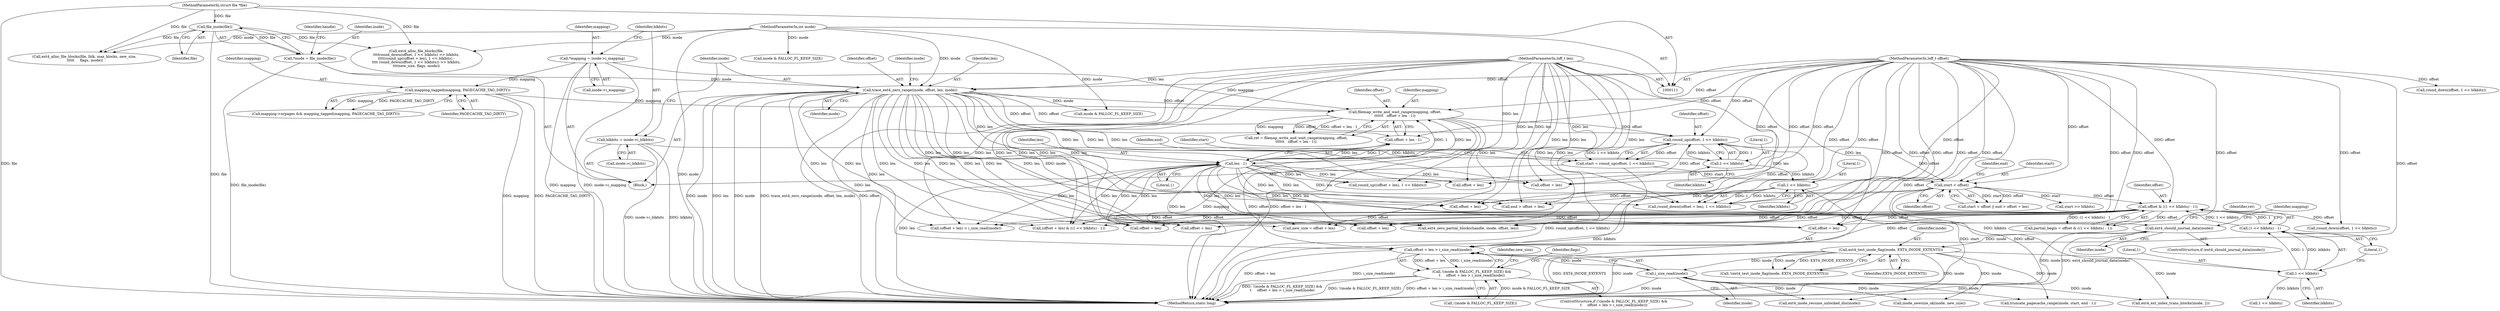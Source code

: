 digraph "0_linux_ea3d7209ca01da209cda6f0dea8be9cc4b7a933b_1@API" {
"1000297" [label="(Call,offset + len > i_size_read(inode))"];
"1000113" [label="(MethodParameterIn,loff_t offset)"];
"1000236" [label="(Call,offset & ((1 << blkbits) - 1))"];
"1000223" [label="(Call,start < offset)"];
"1000205" [label="(Call,start = round_up(offset, 1 << blkbits))"];
"1000207" [label="(Call,round_up(offset, 1 << blkbits))"];
"1000193" [label="(Call,filemap_write_and_wait_range(mapping, offset,\n\t\t\t\t\t\t   offset + len - 1))"];
"1000187" [label="(Call,mapping_tagged(mapping, PAGECACHE_TAG_DIRTY))"];
"1000143" [label="(Call,*mapping = inode->i_mapping)"];
"1000154" [label="(Call,trace_ext4_zero_range(inode, offset, len, mode))"];
"1000118" [label="(Call,*inode = file_inode(file))"];
"1000120" [label="(Call,file_inode(file))"];
"1000112" [label="(MethodParameterIn,struct file *file)"];
"1000114" [label="(MethodParameterIn,loff_t len)"];
"1000115" [label="(MethodParameterIn,int mode)"];
"1000198" [label="(Call,len - 1)"];
"1000209" [label="(Call,1 << blkbits)"];
"1000149" [label="(Call,blkbits = inode->i_blkbits)"];
"1000238" [label="(Call,(1 << blkbits) - 1)"];
"1000239" [label="(Call,1 << blkbits)"];
"1000218" [label="(Call,1 << blkbits)"];
"1000301" [label="(Call,i_size_read(inode))"];
"1000282" [label="(Call,ext4_test_inode_flag(inode, EXT4_INODE_EXTENTS))"];
"1000169" [label="(Call,ext4_should_journal_data(inode))"];
"1000292" [label="(Call,!(mode & FALLOC_FL_KEEP_SIZE) &&\n\t     offset + len > i_size_read(inode))"];
"1000396" [label="(Call,ext4_alloc_file_blocks(file, lblk, max_blocks, new_size,\n \t\t\t\t\t     flags, mode))"];
"1000246" [label="(Call,offset + len)"];
"1000334" [label="(Call,ext4_alloc_file_blocks(file,\n\t\t\t\tround_down(offset, 1 << blkbits) >> blkbits,\n\t\t\t\t(round_up((offset + len), 1 << blkbits) -\n\t\t\t\t round_down(offset, 1 << blkbits)) >> blkbits,\n\t\t\t\tnew_size, flags, mode))"];
"1000281" [label="(Call,!(ext4_test_inode_flag(inode, EXT4_INODE_EXTENTS)))"];
"1000195" [label="(Identifier,offset)"];
"1000228" [label="(Call,offset + len)"];
"1000481" [label="(Call,ext4_zero_partial_blocks(handle, inode, offset, len))"];
"1000282" [label="(Call,ext4_test_inode_flag(inode, EXT4_INODE_EXTENTS))"];
"1000468" [label="(Call,offset + len)"];
"1000155" [label="(Identifier,inode)"];
"1000497" [label="(Call,ext4_inode_resume_unlocked_dio(inode))"];
"1000150" [label="(Identifier,blkbits)"];
"1000239" [label="(Call,1 << blkbits)"];
"1000169" [label="(Call,ext4_should_journal_data(inode))"];
"1000112" [label="(MethodParameterIn,struct file *file)"];
"1000198" [label="(Call,len - 1)"];
"1000297" [label="(Call,offset + len > i_size_read(inode))"];
"1000145" [label="(Call,inode->i_mapping)"];
"1000193" [label="(Call,filemap_write_and_wait_range(mapping, offset,\n\t\t\t\t\t\t   offset + len - 1))"];
"1000189" [label="(Identifier,PAGECACHE_TAG_DIRTY)"];
"1000345" [label="(Call,round_up((offset + len), 1 << blkbits))"];
"1000241" [label="(Identifier,blkbits)"];
"1000318" [label="(Identifier,flags)"];
"1000236" [label="(Call,offset & ((1 << blkbits) - 1))"];
"1000114" [label="(MethodParameterIn,loff_t len)"];
"1000121" [label="(Identifier,file)"];
"1000302" [label="(Identifier,inode)"];
"1000213" [label="(Identifier,end)"];
"1000194" [label="(Identifier,mapping)"];
"1000210" [label="(Literal,1)"];
"1000226" [label="(Call,end > offset + len)"];
"1000183" [label="(Call,mapping->nrpages && mapping_tagged(mapping, PAGECACHE_TAG_DIRTY))"];
"1000156" [label="(Identifier,offset)"];
"1000242" [label="(Literal,1)"];
"1000163" [label="(Identifier,inode)"];
"1000118" [label="(Call,*inode = file_inode(file))"];
"1000346" [label="(Call,offset + len)"];
"1000284" [label="(Identifier,EXT4_INODE_EXTENTS)"];
"1000219" [label="(Literal,1)"];
"1000209" [label="(Call,1 << blkbits)"];
"1000240" [label="(Literal,1)"];
"1000185" [label="(Identifier,mapping)"];
"1000222" [label="(Call,start < offset || end > offset + len)"];
"1000298" [label="(Call,offset + len)"];
"1000220" [label="(Identifier,blkbits)"];
"1000305" [label="(Identifier,new_size)"];
"1000207" [label="(Call,round_up(offset, 1 << blkbits))"];
"1000238" [label="(Call,(1 << blkbits) - 1)"];
"1000199" [label="(Identifier,len)"];
"1000158" [label="(Identifier,mode)"];
"1000116" [label="(Block,)"];
"1000214" [label="(Call,round_down((offset + len), 1 << blkbits))"];
"1000234" [label="(Call,partial_begin = offset & ((1 << blkbits) - 1))"];
"1000191" [label="(Call,ret = filemap_write_and_wait_range(mapping, offset,\n\t\t\t\t\t\t   offset + len - 1))"];
"1000256" [label="(Call,start >> blkbits)"];
"1000352" [label="(Call,round_down(offset, 1 << blkbits))"];
"1000188" [label="(Identifier,mapping)"];
"1000507" [label="(MethodReturn,static long)"];
"1000143" [label="(Call,*mapping = inode->i_mapping)"];
"1000250" [label="(Call,1 << blkbits)"];
"1000337" [label="(Call,round_down(offset, 1 << blkbits))"];
"1000154" [label="(Call,trace_ext4_zero_range(inode, offset, len, mode))"];
"1000119" [label="(Identifier,inode)"];
"1000237" [label="(Identifier,offset)"];
"1000283" [label="(Identifier,inode)"];
"1000173" [label="(Identifier,ret)"];
"1000170" [label="(Identifier,inode)"];
"1000374" [label="(Call,truncate_pagecache_range(inode, start, end - 1))"];
"1000223" [label="(Call,start < offset)"];
"1000113" [label="(MethodParameterIn,loff_t offset)"];
"1000151" [label="(Call,inode->i_blkbits)"];
"1000206" [label="(Identifier,start)"];
"1000311" [label="(Call,inode_newsize_ok(inode, new_size))"];
"1000211" [label="(Identifier,blkbits)"];
"1000149" [label="(Call,blkbits = inode->i_blkbits)"];
"1000187" [label="(Call,mapping_tagged(mapping, PAGECACHE_TAG_DIRTY))"];
"1000196" [label="(Call,offset + len - 1)"];
"1000225" [label="(Identifier,offset)"];
"1000304" [label="(Call,new_size = offset + len)"];
"1000291" [label="(ControlStructure,if (!(mode & FALLOC_FL_KEEP_SIZE) &&\n\t     offset + len > i_size_read(inode)))"];
"1000124" [label="(Identifier,handle)"];
"1000144" [label="(Identifier,mapping)"];
"1000157" [label="(Identifier,len)"];
"1000321" [label="(Call,mode & FALLOC_FL_KEEP_SIZE)"];
"1000294" [label="(Call,mode & FALLOC_FL_KEEP_SIZE)"];
"1000200" [label="(Literal,1)"];
"1000168" [label="(ControlStructure,if (ext4_should_journal_data(inode)))"];
"1000115" [label="(MethodParameterIn,int mode)"];
"1000227" [label="(Identifier,end)"];
"1000301" [label="(Call,i_size_read(inode))"];
"1000467" [label="(Call,(offset + len) > i_size_read(inode))"];
"1000292" [label="(Call,!(mode & FALLOC_FL_KEEP_SIZE) &&\n\t     offset + len > i_size_read(inode))"];
"1000306" [label="(Call,offset + len)"];
"1000120" [label="(Call,file_inode(file))"];
"1000224" [label="(Identifier,start)"];
"1000245" [label="(Call,(offset + len) & ((1 << blkbits) - 1))"];
"1000208" [label="(Identifier,offset)"];
"1000218" [label="(Call,1 << blkbits)"];
"1000205" [label="(Call,start = round_up(offset, 1 << blkbits))"];
"1000418" [label="(Call,ext4_ext_index_trans_blocks(inode, 2))"];
"1000293" [label="(Call,!(mode & FALLOC_FL_KEEP_SIZE))"];
"1000215" [label="(Call,offset + len)"];
"1000297" -> "1000292"  [label="AST: "];
"1000297" -> "1000301"  [label="CFG: "];
"1000298" -> "1000297"  [label="AST: "];
"1000301" -> "1000297"  [label="AST: "];
"1000292" -> "1000297"  [label="CFG: "];
"1000297" -> "1000507"  [label="DDG: offset + len"];
"1000297" -> "1000507"  [label="DDG: i_size_read(inode)"];
"1000297" -> "1000292"  [label="DDG: offset + len"];
"1000297" -> "1000292"  [label="DDG: i_size_read(inode)"];
"1000113" -> "1000297"  [label="DDG: offset"];
"1000236" -> "1000297"  [label="DDG: offset"];
"1000114" -> "1000297"  [label="DDG: len"];
"1000154" -> "1000297"  [label="DDG: len"];
"1000198" -> "1000297"  [label="DDG: len"];
"1000301" -> "1000297"  [label="DDG: inode"];
"1000113" -> "1000111"  [label="AST: "];
"1000113" -> "1000507"  [label="DDG: offset"];
"1000113" -> "1000154"  [label="DDG: offset"];
"1000113" -> "1000193"  [label="DDG: offset"];
"1000113" -> "1000196"  [label="DDG: offset"];
"1000113" -> "1000207"  [label="DDG: offset"];
"1000113" -> "1000214"  [label="DDG: offset"];
"1000113" -> "1000215"  [label="DDG: offset"];
"1000113" -> "1000223"  [label="DDG: offset"];
"1000113" -> "1000226"  [label="DDG: offset"];
"1000113" -> "1000228"  [label="DDG: offset"];
"1000113" -> "1000236"  [label="DDG: offset"];
"1000113" -> "1000245"  [label="DDG: offset"];
"1000113" -> "1000246"  [label="DDG: offset"];
"1000113" -> "1000298"  [label="DDG: offset"];
"1000113" -> "1000304"  [label="DDG: offset"];
"1000113" -> "1000306"  [label="DDG: offset"];
"1000113" -> "1000337"  [label="DDG: offset"];
"1000113" -> "1000345"  [label="DDG: offset"];
"1000113" -> "1000346"  [label="DDG: offset"];
"1000113" -> "1000352"  [label="DDG: offset"];
"1000113" -> "1000467"  [label="DDG: offset"];
"1000113" -> "1000468"  [label="DDG: offset"];
"1000113" -> "1000481"  [label="DDG: offset"];
"1000236" -> "1000234"  [label="AST: "];
"1000236" -> "1000238"  [label="CFG: "];
"1000237" -> "1000236"  [label="AST: "];
"1000238" -> "1000236"  [label="AST: "];
"1000234" -> "1000236"  [label="CFG: "];
"1000236" -> "1000234"  [label="DDG: offset"];
"1000236" -> "1000234"  [label="DDG: (1 << blkbits) - 1"];
"1000223" -> "1000236"  [label="DDG: offset"];
"1000238" -> "1000236"  [label="DDG: 1 << blkbits"];
"1000238" -> "1000236"  [label="DDG: 1"];
"1000236" -> "1000245"  [label="DDG: offset"];
"1000236" -> "1000246"  [label="DDG: offset"];
"1000236" -> "1000298"  [label="DDG: offset"];
"1000236" -> "1000304"  [label="DDG: offset"];
"1000236" -> "1000306"  [label="DDG: offset"];
"1000236" -> "1000337"  [label="DDG: offset"];
"1000236" -> "1000467"  [label="DDG: offset"];
"1000236" -> "1000468"  [label="DDG: offset"];
"1000236" -> "1000481"  [label="DDG: offset"];
"1000223" -> "1000222"  [label="AST: "];
"1000223" -> "1000225"  [label="CFG: "];
"1000224" -> "1000223"  [label="AST: "];
"1000225" -> "1000223"  [label="AST: "];
"1000227" -> "1000223"  [label="CFG: "];
"1000222" -> "1000223"  [label="CFG: "];
"1000223" -> "1000507"  [label="DDG: offset"];
"1000223" -> "1000507"  [label="DDG: start"];
"1000223" -> "1000222"  [label="DDG: start"];
"1000223" -> "1000222"  [label="DDG: offset"];
"1000205" -> "1000223"  [label="DDG: start"];
"1000207" -> "1000223"  [label="DDG: offset"];
"1000223" -> "1000226"  [label="DDG: offset"];
"1000223" -> "1000228"  [label="DDG: offset"];
"1000223" -> "1000256"  [label="DDG: start"];
"1000205" -> "1000116"  [label="AST: "];
"1000205" -> "1000207"  [label="CFG: "];
"1000206" -> "1000205"  [label="AST: "];
"1000207" -> "1000205"  [label="AST: "];
"1000213" -> "1000205"  [label="CFG: "];
"1000205" -> "1000507"  [label="DDG: round_up(offset, 1 << blkbits)"];
"1000207" -> "1000205"  [label="DDG: offset"];
"1000207" -> "1000205"  [label="DDG: 1 << blkbits"];
"1000207" -> "1000209"  [label="CFG: "];
"1000208" -> "1000207"  [label="AST: "];
"1000209" -> "1000207"  [label="AST: "];
"1000193" -> "1000207"  [label="DDG: offset"];
"1000154" -> "1000207"  [label="DDG: offset"];
"1000209" -> "1000207"  [label="DDG: 1"];
"1000209" -> "1000207"  [label="DDG: blkbits"];
"1000207" -> "1000214"  [label="DDG: offset"];
"1000207" -> "1000215"  [label="DDG: offset"];
"1000193" -> "1000191"  [label="AST: "];
"1000193" -> "1000196"  [label="CFG: "];
"1000194" -> "1000193"  [label="AST: "];
"1000195" -> "1000193"  [label="AST: "];
"1000196" -> "1000193"  [label="AST: "];
"1000191" -> "1000193"  [label="CFG: "];
"1000193" -> "1000507"  [label="DDG: mapping"];
"1000193" -> "1000507"  [label="DDG: offset"];
"1000193" -> "1000507"  [label="DDG: offset + len - 1"];
"1000193" -> "1000191"  [label="DDG: mapping"];
"1000193" -> "1000191"  [label="DDG: offset"];
"1000193" -> "1000191"  [label="DDG: offset + len - 1"];
"1000187" -> "1000193"  [label="DDG: mapping"];
"1000143" -> "1000193"  [label="DDG: mapping"];
"1000154" -> "1000193"  [label="DDG: offset"];
"1000198" -> "1000193"  [label="DDG: len"];
"1000198" -> "1000193"  [label="DDG: 1"];
"1000187" -> "1000183"  [label="AST: "];
"1000187" -> "1000189"  [label="CFG: "];
"1000188" -> "1000187"  [label="AST: "];
"1000189" -> "1000187"  [label="AST: "];
"1000183" -> "1000187"  [label="CFG: "];
"1000187" -> "1000507"  [label="DDG: mapping"];
"1000187" -> "1000507"  [label="DDG: PAGECACHE_TAG_DIRTY"];
"1000187" -> "1000183"  [label="DDG: mapping"];
"1000187" -> "1000183"  [label="DDG: PAGECACHE_TAG_DIRTY"];
"1000143" -> "1000187"  [label="DDG: mapping"];
"1000143" -> "1000116"  [label="AST: "];
"1000143" -> "1000145"  [label="CFG: "];
"1000144" -> "1000143"  [label="AST: "];
"1000145" -> "1000143"  [label="AST: "];
"1000150" -> "1000143"  [label="CFG: "];
"1000143" -> "1000507"  [label="DDG: mapping"];
"1000143" -> "1000507"  [label="DDG: inode->i_mapping"];
"1000154" -> "1000116"  [label="AST: "];
"1000154" -> "1000158"  [label="CFG: "];
"1000155" -> "1000154"  [label="AST: "];
"1000156" -> "1000154"  [label="AST: "];
"1000157" -> "1000154"  [label="AST: "];
"1000158" -> "1000154"  [label="AST: "];
"1000163" -> "1000154"  [label="CFG: "];
"1000154" -> "1000507"  [label="DDG: len"];
"1000154" -> "1000507"  [label="DDG: inode"];
"1000154" -> "1000507"  [label="DDG: mode"];
"1000154" -> "1000507"  [label="DDG: trace_ext4_zero_range(inode, offset, len, mode)"];
"1000154" -> "1000507"  [label="DDG: offset"];
"1000118" -> "1000154"  [label="DDG: inode"];
"1000114" -> "1000154"  [label="DDG: len"];
"1000115" -> "1000154"  [label="DDG: mode"];
"1000154" -> "1000169"  [label="DDG: inode"];
"1000154" -> "1000196"  [label="DDG: offset"];
"1000154" -> "1000198"  [label="DDG: len"];
"1000154" -> "1000214"  [label="DDG: len"];
"1000154" -> "1000215"  [label="DDG: len"];
"1000154" -> "1000226"  [label="DDG: len"];
"1000154" -> "1000228"  [label="DDG: len"];
"1000154" -> "1000245"  [label="DDG: len"];
"1000154" -> "1000246"  [label="DDG: len"];
"1000154" -> "1000294"  [label="DDG: mode"];
"1000154" -> "1000298"  [label="DDG: len"];
"1000154" -> "1000304"  [label="DDG: len"];
"1000154" -> "1000306"  [label="DDG: len"];
"1000154" -> "1000345"  [label="DDG: len"];
"1000154" -> "1000346"  [label="DDG: len"];
"1000154" -> "1000467"  [label="DDG: len"];
"1000154" -> "1000468"  [label="DDG: len"];
"1000154" -> "1000481"  [label="DDG: len"];
"1000118" -> "1000116"  [label="AST: "];
"1000118" -> "1000120"  [label="CFG: "];
"1000119" -> "1000118"  [label="AST: "];
"1000120" -> "1000118"  [label="AST: "];
"1000124" -> "1000118"  [label="CFG: "];
"1000118" -> "1000507"  [label="DDG: file_inode(file)"];
"1000120" -> "1000118"  [label="DDG: file"];
"1000120" -> "1000121"  [label="CFG: "];
"1000121" -> "1000120"  [label="AST: "];
"1000120" -> "1000507"  [label="DDG: file"];
"1000112" -> "1000120"  [label="DDG: file"];
"1000120" -> "1000334"  [label="DDG: file"];
"1000120" -> "1000396"  [label="DDG: file"];
"1000112" -> "1000111"  [label="AST: "];
"1000112" -> "1000507"  [label="DDG: file"];
"1000112" -> "1000334"  [label="DDG: file"];
"1000112" -> "1000396"  [label="DDG: file"];
"1000114" -> "1000111"  [label="AST: "];
"1000114" -> "1000507"  [label="DDG: len"];
"1000114" -> "1000198"  [label="DDG: len"];
"1000114" -> "1000214"  [label="DDG: len"];
"1000114" -> "1000215"  [label="DDG: len"];
"1000114" -> "1000226"  [label="DDG: len"];
"1000114" -> "1000228"  [label="DDG: len"];
"1000114" -> "1000245"  [label="DDG: len"];
"1000114" -> "1000246"  [label="DDG: len"];
"1000114" -> "1000298"  [label="DDG: len"];
"1000114" -> "1000304"  [label="DDG: len"];
"1000114" -> "1000306"  [label="DDG: len"];
"1000114" -> "1000345"  [label="DDG: len"];
"1000114" -> "1000346"  [label="DDG: len"];
"1000114" -> "1000467"  [label="DDG: len"];
"1000114" -> "1000468"  [label="DDG: len"];
"1000114" -> "1000481"  [label="DDG: len"];
"1000115" -> "1000111"  [label="AST: "];
"1000115" -> "1000507"  [label="DDG: mode"];
"1000115" -> "1000294"  [label="DDG: mode"];
"1000115" -> "1000321"  [label="DDG: mode"];
"1000115" -> "1000334"  [label="DDG: mode"];
"1000115" -> "1000396"  [label="DDG: mode"];
"1000198" -> "1000196"  [label="AST: "];
"1000198" -> "1000200"  [label="CFG: "];
"1000199" -> "1000198"  [label="AST: "];
"1000200" -> "1000198"  [label="AST: "];
"1000196" -> "1000198"  [label="CFG: "];
"1000198" -> "1000507"  [label="DDG: len"];
"1000198" -> "1000196"  [label="DDG: len"];
"1000198" -> "1000196"  [label="DDG: 1"];
"1000198" -> "1000214"  [label="DDG: len"];
"1000198" -> "1000215"  [label="DDG: len"];
"1000198" -> "1000226"  [label="DDG: len"];
"1000198" -> "1000228"  [label="DDG: len"];
"1000198" -> "1000245"  [label="DDG: len"];
"1000198" -> "1000246"  [label="DDG: len"];
"1000198" -> "1000298"  [label="DDG: len"];
"1000198" -> "1000304"  [label="DDG: len"];
"1000198" -> "1000306"  [label="DDG: len"];
"1000198" -> "1000345"  [label="DDG: len"];
"1000198" -> "1000346"  [label="DDG: len"];
"1000198" -> "1000467"  [label="DDG: len"];
"1000198" -> "1000468"  [label="DDG: len"];
"1000198" -> "1000481"  [label="DDG: len"];
"1000209" -> "1000211"  [label="CFG: "];
"1000210" -> "1000209"  [label="AST: "];
"1000211" -> "1000209"  [label="AST: "];
"1000149" -> "1000209"  [label="DDG: blkbits"];
"1000209" -> "1000218"  [label="DDG: blkbits"];
"1000149" -> "1000116"  [label="AST: "];
"1000149" -> "1000151"  [label="CFG: "];
"1000150" -> "1000149"  [label="AST: "];
"1000151" -> "1000149"  [label="AST: "];
"1000155" -> "1000149"  [label="CFG: "];
"1000149" -> "1000507"  [label="DDG: inode->i_blkbits"];
"1000149" -> "1000507"  [label="DDG: blkbits"];
"1000238" -> "1000242"  [label="CFG: "];
"1000239" -> "1000238"  [label="AST: "];
"1000242" -> "1000238"  [label="AST: "];
"1000239" -> "1000238"  [label="DDG: 1"];
"1000239" -> "1000238"  [label="DDG: blkbits"];
"1000239" -> "1000241"  [label="CFG: "];
"1000240" -> "1000239"  [label="AST: "];
"1000241" -> "1000239"  [label="AST: "];
"1000242" -> "1000239"  [label="CFG: "];
"1000218" -> "1000239"  [label="DDG: blkbits"];
"1000239" -> "1000250"  [label="DDG: blkbits"];
"1000218" -> "1000214"  [label="AST: "];
"1000218" -> "1000220"  [label="CFG: "];
"1000219" -> "1000218"  [label="AST: "];
"1000220" -> "1000218"  [label="AST: "];
"1000214" -> "1000218"  [label="CFG: "];
"1000218" -> "1000507"  [label="DDG: blkbits"];
"1000218" -> "1000214"  [label="DDG: 1"];
"1000218" -> "1000214"  [label="DDG: blkbits"];
"1000301" -> "1000302"  [label="CFG: "];
"1000302" -> "1000301"  [label="AST: "];
"1000301" -> "1000507"  [label="DDG: inode"];
"1000282" -> "1000301"  [label="DDG: inode"];
"1000301" -> "1000311"  [label="DDG: inode"];
"1000301" -> "1000374"  [label="DDG: inode"];
"1000301" -> "1000418"  [label="DDG: inode"];
"1000301" -> "1000497"  [label="DDG: inode"];
"1000282" -> "1000281"  [label="AST: "];
"1000282" -> "1000284"  [label="CFG: "];
"1000283" -> "1000282"  [label="AST: "];
"1000284" -> "1000282"  [label="AST: "];
"1000281" -> "1000282"  [label="CFG: "];
"1000282" -> "1000507"  [label="DDG: EXT4_INODE_EXTENTS"];
"1000282" -> "1000507"  [label="DDG: inode"];
"1000282" -> "1000281"  [label="DDG: inode"];
"1000282" -> "1000281"  [label="DDG: EXT4_INODE_EXTENTS"];
"1000169" -> "1000282"  [label="DDG: inode"];
"1000282" -> "1000311"  [label="DDG: inode"];
"1000282" -> "1000374"  [label="DDG: inode"];
"1000282" -> "1000418"  [label="DDG: inode"];
"1000282" -> "1000497"  [label="DDG: inode"];
"1000169" -> "1000168"  [label="AST: "];
"1000169" -> "1000170"  [label="CFG: "];
"1000170" -> "1000169"  [label="AST: "];
"1000173" -> "1000169"  [label="CFG: "];
"1000185" -> "1000169"  [label="CFG: "];
"1000169" -> "1000507"  [label="DDG: ext4_should_journal_data(inode)"];
"1000169" -> "1000507"  [label="DDG: inode"];
"1000292" -> "1000291"  [label="AST: "];
"1000292" -> "1000293"  [label="CFG: "];
"1000293" -> "1000292"  [label="AST: "];
"1000305" -> "1000292"  [label="CFG: "];
"1000318" -> "1000292"  [label="CFG: "];
"1000292" -> "1000507"  [label="DDG: !(mode & FALLOC_FL_KEEP_SIZE) &&\n\t     offset + len > i_size_read(inode)"];
"1000292" -> "1000507"  [label="DDG: !(mode & FALLOC_FL_KEEP_SIZE)"];
"1000292" -> "1000507"  [label="DDG: offset + len > i_size_read(inode)"];
"1000293" -> "1000292"  [label="DDG: mode & FALLOC_FL_KEEP_SIZE"];
}
